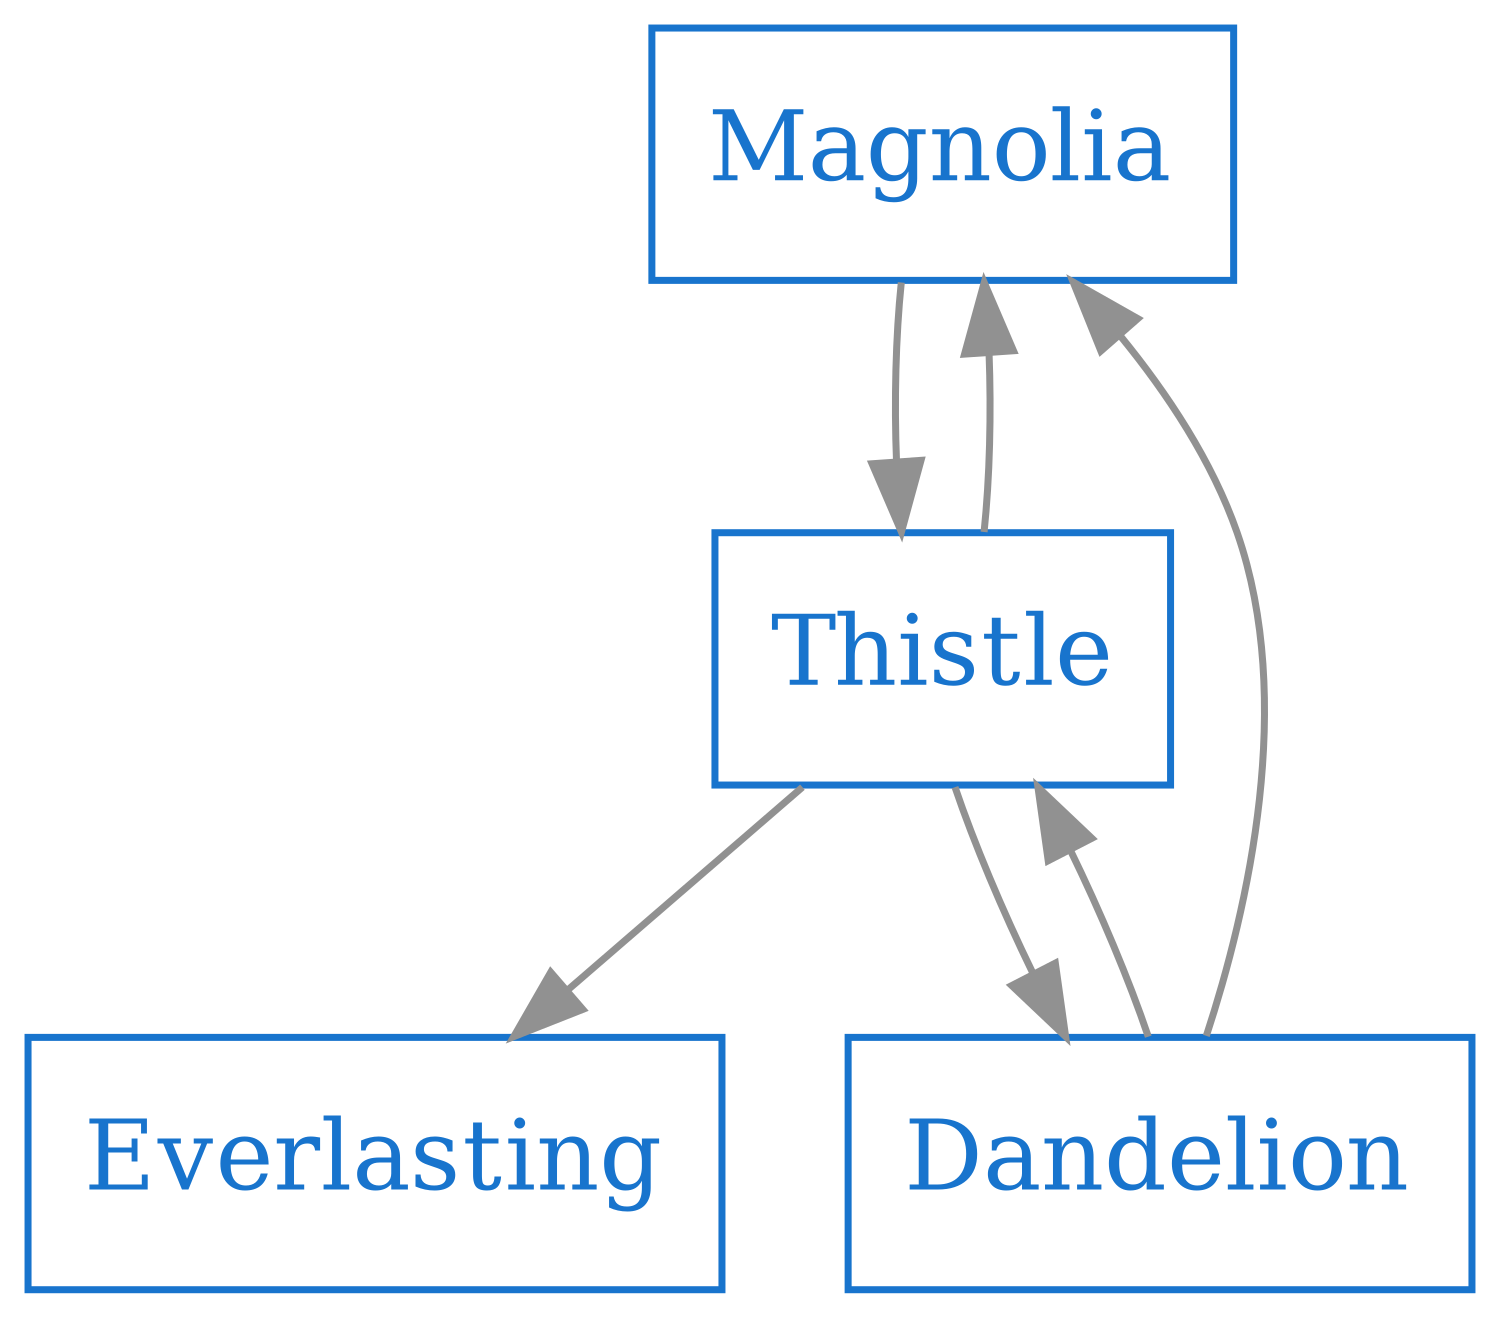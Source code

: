 digraph components {
	size="10,10!"
	node [shape=box color=dodgerblue3 penwidth=1 fontcolor=dodgerblue3]
	edge [color=gray57]

	magnolia [label="Magnolia"]
	thistle [label="Thistle"]
	everlasting [label="Everlasting"]
	dandelion [label="Dandelion"]

	magnolia -> thistle
	thistle -> {magnolia everlasting dandelion}
	dandelion -> {thistle magnolia}
}
